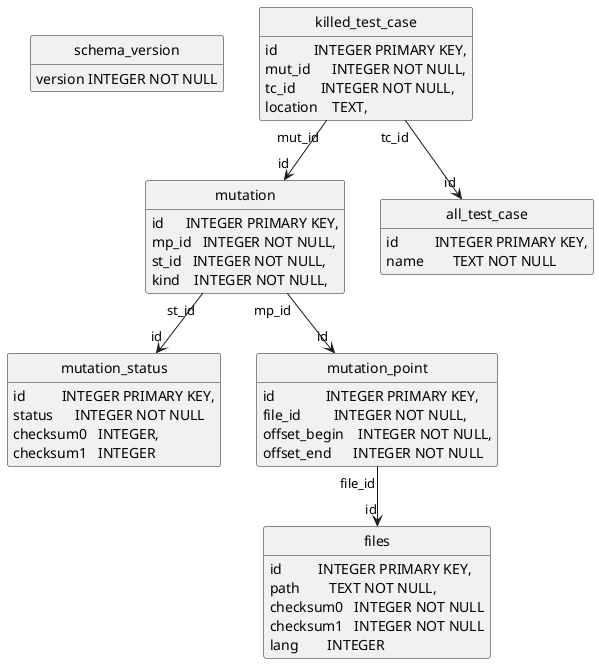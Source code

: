 @startuml
hide circle
hide methods

class schema_version {
    version INTEGER NOT NULL
}

class killed_test_case {
    id          INTEGER PRIMARY KEY,
    mut_id      INTEGER NOT NULL,
    tc_id       INTEGER NOT NULL,
    location    TEXT,
}
killed_test_case "mut_id" --> "id" mutation
killed_test_case "tc_id" --> "id" all_test_case

class all_test_case {
    id          INTEGER PRIMARY KEY,
    name        TEXT NOT NULL
}

class mutation_status {
    id          INTEGER PRIMARY KEY,
    status      INTEGER NOT NULL
    checksum0   INTEGER,
    checksum1   INTEGER
}

class mutation {
    id      INTEGER PRIMARY KEY,
    mp_id   INTEGER NOT NULL,
    st_id   INTEGER NOT NULL,
    kind    INTEGER NOT NULL,
}
mutation "mp_id" --> "id" mutation_point
mutation "st_id" --> "id" mutation_status

class mutation_point {
    id              INTEGER PRIMARY KEY,
    file_id         INTEGER NOT NULL,
    offset_begin    INTEGER NOT NULL,
    offset_end      INTEGER NOT NULL
}
mutation_point "file_id" --> "id" files

class files {
    id          INTEGER PRIMARY KEY,
    path        TEXT NOT NULL,
    checksum0   INTEGER NOT NULL
    checksum1   INTEGER NOT NULL
    lang        INTEGER
}
@enduml
